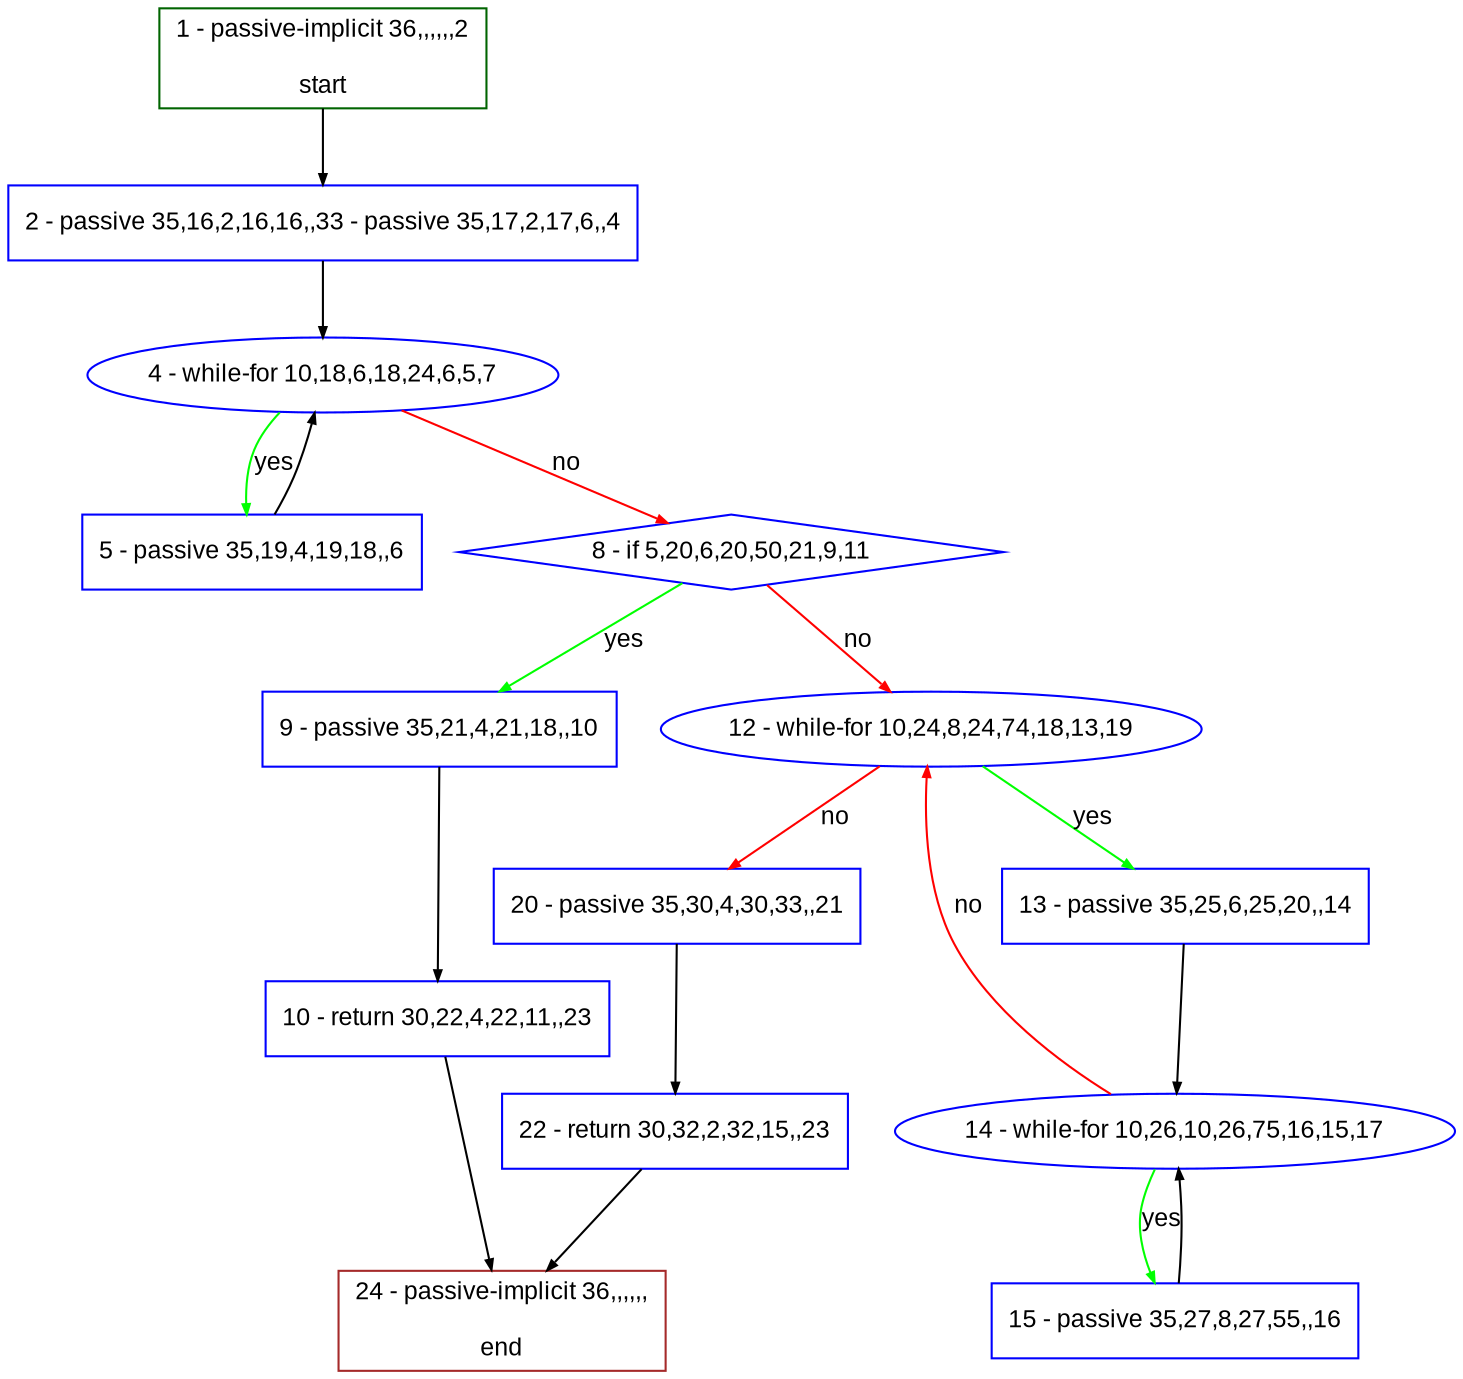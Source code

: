 digraph "" {
  graph [pack="true", label="", fontsize="12", packmode="clust", fontname="Arial", fillcolor="#FFFFCC", bgcolor="white", style="rounded,filled", compound="true"];
  node [node_initialized="no", label="", color="grey", fontsize="12", fillcolor="white", fontname="Arial", style="filled", shape="rectangle", compound="true", fixedsize="false"];
  edge [fontcolor="black", arrowhead="normal", arrowtail="none", arrowsize="0.5", ltail="", label="", color="black", fontsize="12", lhead="", fontname="Arial", dir="forward", compound="true"];
  __N1 [label="2 - passive 35,16,2,16,16,,33 - passive 35,17,2,17,6,,4", color="#0000ff", fillcolor="#ffffff", style="filled", shape="box"];
  __N2 [label="1 - passive-implicit 36,,,,,,2\n\nstart", color="#006400", fillcolor="#ffffff", style="filled", shape="box"];
  __N3 [label="4 - while-for 10,18,6,18,24,6,5,7", color="#0000ff", fillcolor="#ffffff", style="filled", shape="oval"];
  __N4 [label="5 - passive 35,19,4,19,18,,6", color="#0000ff", fillcolor="#ffffff", style="filled", shape="box"];
  __N5 [label="8 - if 5,20,6,20,50,21,9,11", color="#0000ff", fillcolor="#ffffff", style="filled", shape="diamond"];
  __N6 [label="9 - passive 35,21,4,21,18,,10", color="#0000ff", fillcolor="#ffffff", style="filled", shape="box"];
  __N7 [label="12 - while-for 10,24,8,24,74,18,13,19", color="#0000ff", fillcolor="#ffffff", style="filled", shape="oval"];
  __N8 [label="10 - return 30,22,4,22,11,,23", color="#0000ff", fillcolor="#ffffff", style="filled", shape="box"];
  __N9 [label="24 - passive-implicit 36,,,,,,\n\nend", color="#a52a2a", fillcolor="#ffffff", style="filled", shape="box"];
  __N10 [label="13 - passive 35,25,6,25,20,,14", color="#0000ff", fillcolor="#ffffff", style="filled", shape="box"];
  __N11 [label="20 - passive 35,30,4,30,33,,21", color="#0000ff", fillcolor="#ffffff", style="filled", shape="box"];
  __N12 [label="14 - while-for 10,26,10,26,75,16,15,17", color="#0000ff", fillcolor="#ffffff", style="filled", shape="oval"];
  __N13 [label="15 - passive 35,27,8,27,55,,16", color="#0000ff", fillcolor="#ffffff", style="filled", shape="box"];
  __N14 [label="22 - return 30,32,2,32,15,,23", color="#0000ff", fillcolor="#ffffff", style="filled", shape="box"];
  __N2 -> __N1 [arrowhead="normal", arrowtail="none", color="#000000", label="", dir="forward"];
  __N1 -> __N3 [arrowhead="normal", arrowtail="none", color="#000000", label="", dir="forward"];
  __N3 -> __N4 [arrowhead="normal", arrowtail="none", color="#00ff00", label="yes", dir="forward"];
  __N4 -> __N3 [arrowhead="normal", arrowtail="none", color="#000000", label="", dir="forward"];
  __N3 -> __N5 [arrowhead="normal", arrowtail="none", color="#ff0000", label="no", dir="forward"];
  __N5 -> __N6 [arrowhead="normal", arrowtail="none", color="#00ff00", label="yes", dir="forward"];
  __N5 -> __N7 [arrowhead="normal", arrowtail="none", color="#ff0000", label="no", dir="forward"];
  __N6 -> __N8 [arrowhead="normal", arrowtail="none", color="#000000", label="", dir="forward"];
  __N8 -> __N9 [arrowhead="normal", arrowtail="none", color="#000000", label="", dir="forward"];
  __N7 -> __N10 [arrowhead="normal", arrowtail="none", color="#00ff00", label="yes", dir="forward"];
  __N7 -> __N11 [arrowhead="normal", arrowtail="none", color="#ff0000", label="no", dir="forward"];
  __N10 -> __N12 [arrowhead="normal", arrowtail="none", color="#000000", label="", dir="forward"];
  __N12 -> __N7 [arrowhead="normal", arrowtail="none", color="#ff0000", label="no", dir="forward"];
  __N12 -> __N13 [arrowhead="normal", arrowtail="none", color="#00ff00", label="yes", dir="forward"];
  __N13 -> __N12 [arrowhead="normal", arrowtail="none", color="#000000", label="", dir="forward"];
  __N11 -> __N14 [arrowhead="normal", arrowtail="none", color="#000000", label="", dir="forward"];
  __N14 -> __N9 [arrowhead="normal", arrowtail="none", color="#000000", label="", dir="forward"];
}
